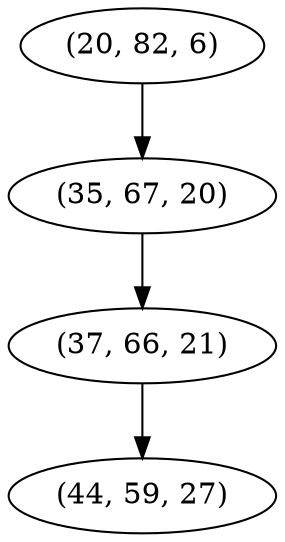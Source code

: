 digraph tree {
    "(20, 82, 6)";
    "(35, 67, 20)";
    "(37, 66, 21)";
    "(44, 59, 27)";
    "(20, 82, 6)" -> "(35, 67, 20)";
    "(35, 67, 20)" -> "(37, 66, 21)";
    "(37, 66, 21)" -> "(44, 59, 27)";
}
